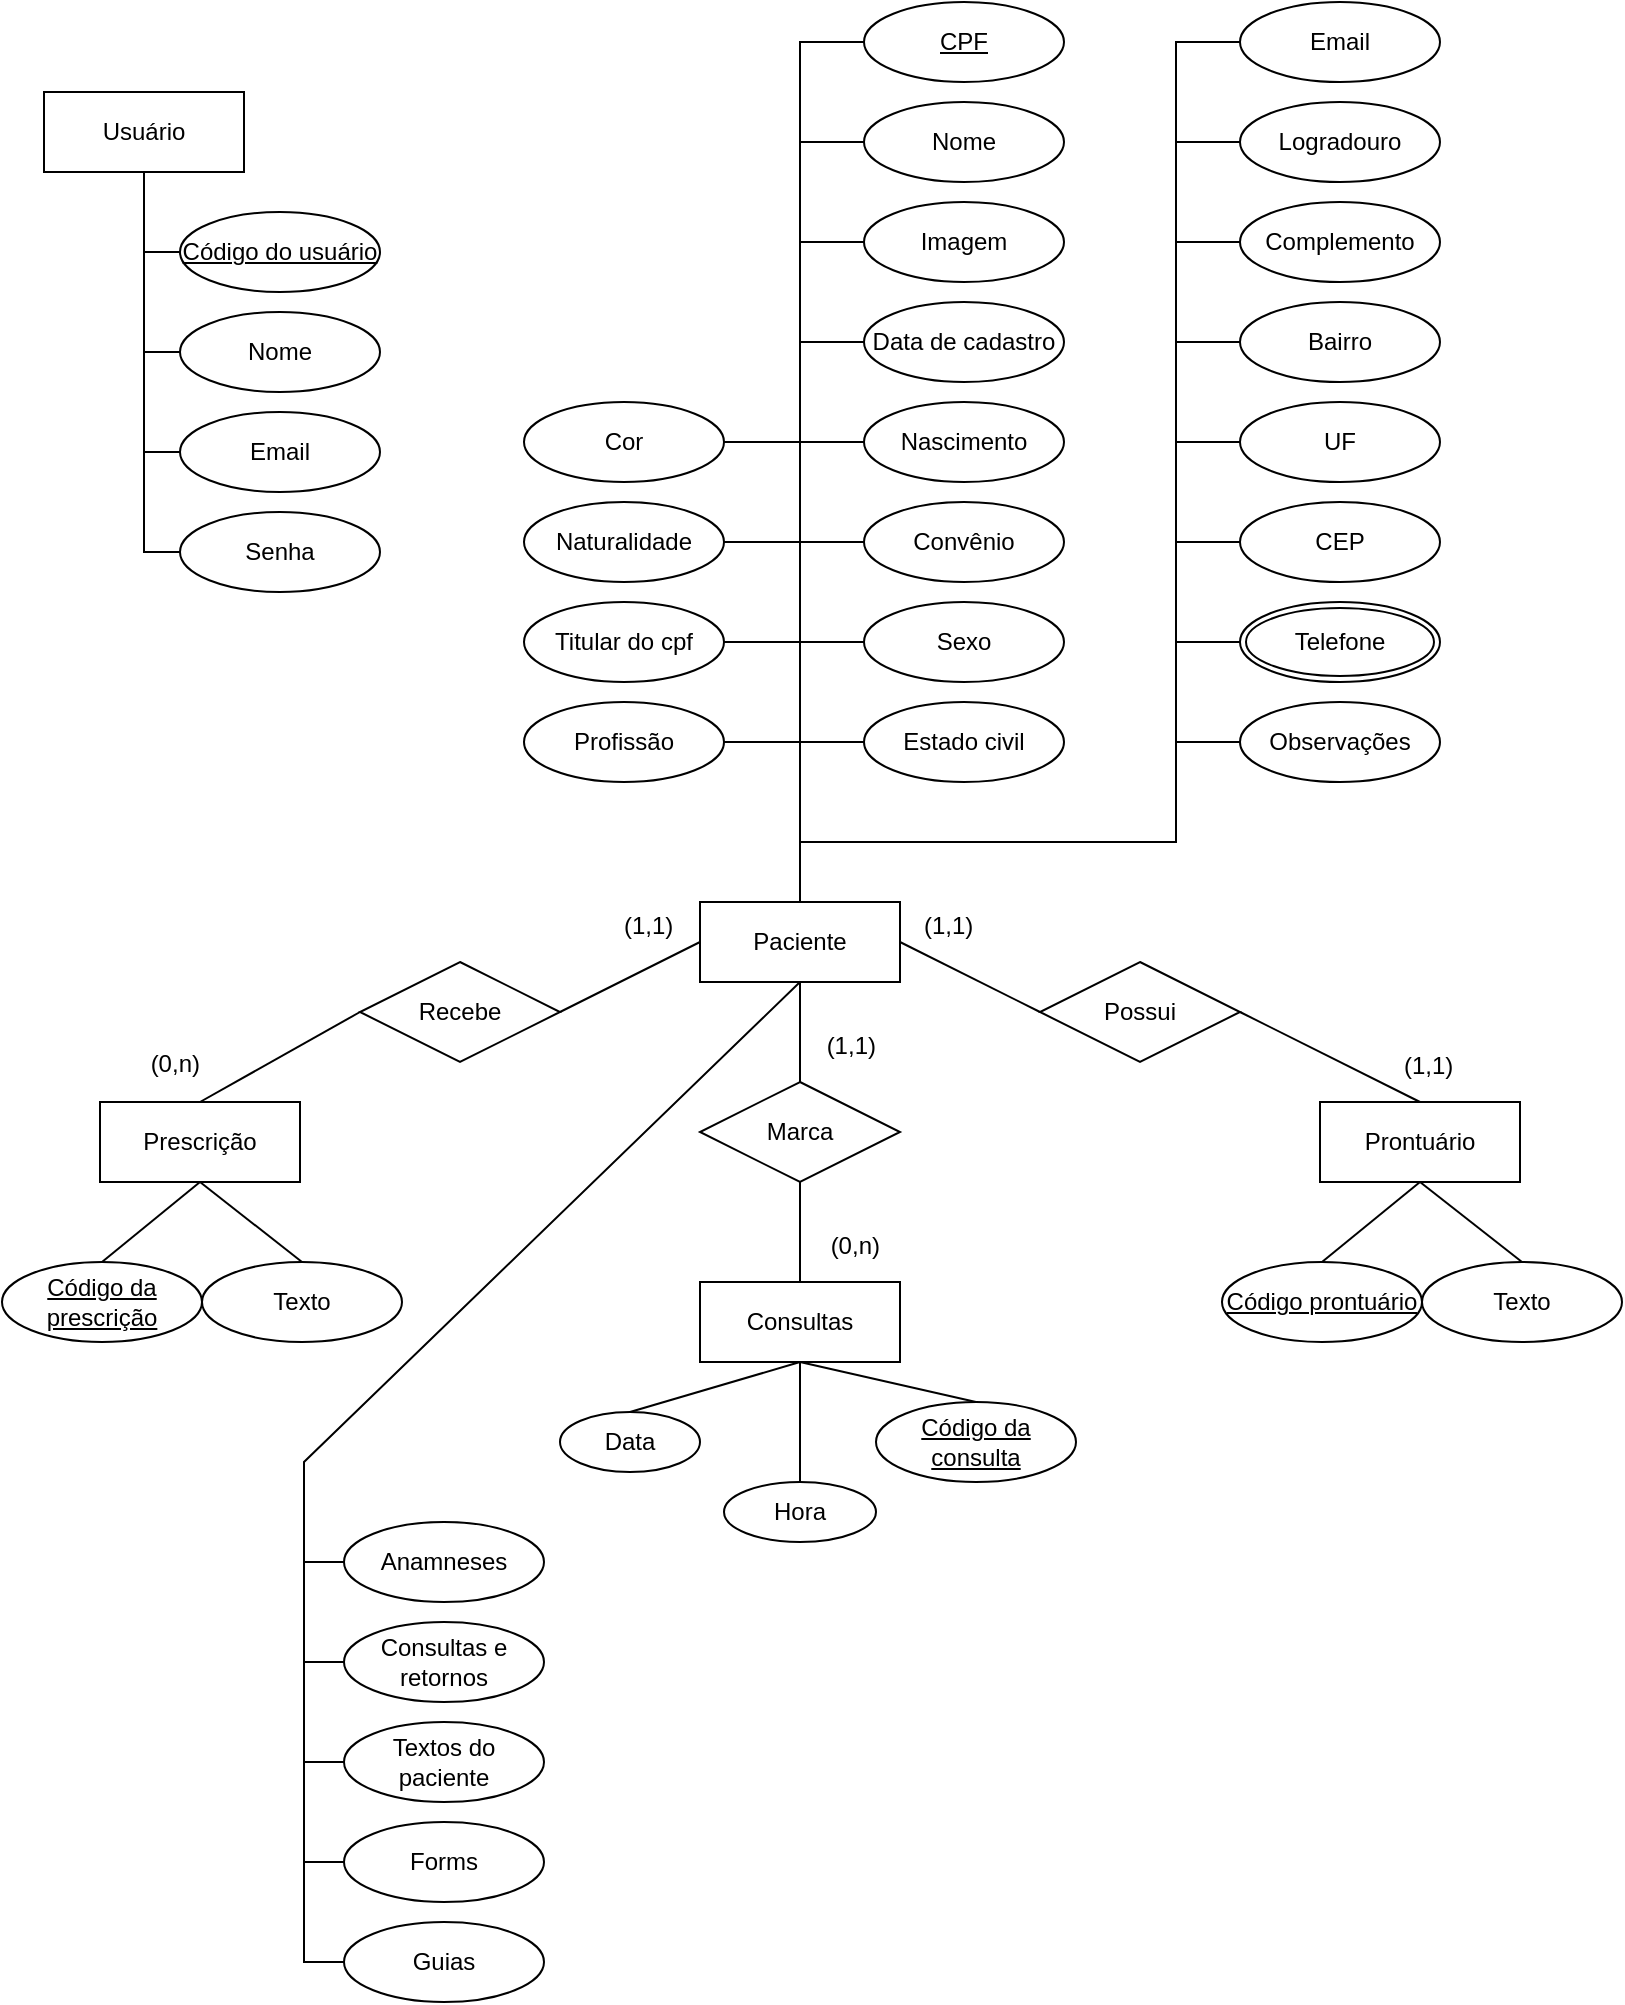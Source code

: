 <mxfile version="13.9.9" type="device"><diagram id="O7SxaZ8pLVUXnIDjYgfR" name="Página-1"><mxGraphModel dx="1278" dy="607" grid="1" gridSize="10" guides="1" tooltips="1" connect="1" arrows="1" fold="1" page="1" pageScale="1" pageWidth="827" pageHeight="1169" math="0" shadow="0"><root><mxCell id="0"/><mxCell id="1" parent="0"/><mxCell id="hvvXH0x6WH7AlYXYIHvM-2" value="Paciente" style="whiteSpace=wrap;html=1;align=center;" parent="1" vertex="1"><mxGeometry x="358" y="490" width="100" height="40" as="geometry"/></mxCell><mxCell id="hvvXH0x6WH7AlYXYIHvM-3" value="Consultas" style="whiteSpace=wrap;html=1;align=center;" parent="1" vertex="1"><mxGeometry x="358" y="680" width="100" height="40" as="geometry"/></mxCell><mxCell id="hvvXH0x6WH7AlYXYIHvM-4" value="Prescrição" style="whiteSpace=wrap;html=1;align=center;" parent="1" vertex="1"><mxGeometry x="58" y="590" width="100" height="40" as="geometry"/></mxCell><mxCell id="hvvXH0x6WH7AlYXYIHvM-5" value="Prontuário" style="whiteSpace=wrap;html=1;align=center;" parent="1" vertex="1"><mxGeometry x="668" y="590" width="100" height="40" as="geometry"/></mxCell><mxCell id="hvvXH0x6WH7AlYXYIHvM-19" value="Possui" style="shape=rhombus;perimeter=rhombusPerimeter;whiteSpace=wrap;html=1;align=center;" parent="1" vertex="1"><mxGeometry x="528" y="520" width="100" height="50" as="geometry"/></mxCell><mxCell id="hvvXH0x6WH7AlYXYIHvM-20" value="" style="endArrow=none;html=1;rounded=0;entryX=0;entryY=0.5;entryDx=0;entryDy=0;exitX=1;exitY=0.5;exitDx=0;exitDy=0;" parent="1" source="hvvXH0x6WH7AlYXYIHvM-2" target="hvvXH0x6WH7AlYXYIHvM-19" edge="1"><mxGeometry relative="1" as="geometry"><mxPoint x="468" y="240" as="sourcePoint"/><mxPoint x="628" y="240" as="targetPoint"/></mxGeometry></mxCell><mxCell id="hvvXH0x6WH7AlYXYIHvM-21" value="(1,1)" style="resizable=0;html=1;align=left;verticalAlign=bottom;" parent="hvvXH0x6WH7AlYXYIHvM-20" connectable="0" vertex="1"><mxGeometry x="-1" relative="1" as="geometry"><mxPoint x="10" as="offset"/></mxGeometry></mxCell><mxCell id="hvvXH0x6WH7AlYXYIHvM-24" value="" style="endArrow=none;html=1;rounded=0;" parent="1" edge="1"><mxGeometry relative="1" as="geometry"><mxPoint x="628" y="545" as="sourcePoint"/><mxPoint x="718" y="590" as="targetPoint"/></mxGeometry></mxCell><mxCell id="hvvXH0x6WH7AlYXYIHvM-25" value="(1,1)" style="resizable=0;html=1;align=left;verticalAlign=bottom;" parent="hvvXH0x6WH7AlYXYIHvM-24" connectable="0" vertex="1"><mxGeometry x="-1" relative="1" as="geometry"><mxPoint x="80" y="35" as="offset"/></mxGeometry></mxCell><mxCell id="hvvXH0x6WH7AlYXYIHvM-27" value="Código prontuário" style="ellipse;whiteSpace=wrap;html=1;align=center;fontStyle=4;" parent="1" vertex="1"><mxGeometry x="619" y="670" width="100" height="40" as="geometry"/></mxCell><mxCell id="hvvXH0x6WH7AlYXYIHvM-28" value="Texto" style="ellipse;whiteSpace=wrap;html=1;align=center;" parent="1" vertex="1"><mxGeometry x="719" y="670" width="100" height="40" as="geometry"/></mxCell><mxCell id="hvvXH0x6WH7AlYXYIHvM-29" value="" style="endArrow=none;html=1;rounded=0;entryX=0.5;entryY=1;entryDx=0;entryDy=0;exitX=0.5;exitY=0;exitDx=0;exitDy=0;" parent="1" source="hvvXH0x6WH7AlYXYIHvM-27" target="hvvXH0x6WH7AlYXYIHvM-5" edge="1"><mxGeometry relative="1" as="geometry"><mxPoint x="329" y="460" as="sourcePoint"/><mxPoint x="489" y="460" as="targetPoint"/></mxGeometry></mxCell><mxCell id="hvvXH0x6WH7AlYXYIHvM-30" value="" style="endArrow=none;html=1;rounded=0;entryX=0.5;entryY=1;entryDx=0;entryDy=0;exitX=0.5;exitY=0;exitDx=0;exitDy=0;" parent="1" source="hvvXH0x6WH7AlYXYIHvM-28" target="hvvXH0x6WH7AlYXYIHvM-5" edge="1"><mxGeometry relative="1" as="geometry"><mxPoint x="649" y="380" as="sourcePoint"/><mxPoint x="719" y="340" as="targetPoint"/></mxGeometry></mxCell><mxCell id="hvvXH0x6WH7AlYXYIHvM-32" value="Marca" style="shape=rhombus;perimeter=rhombusPerimeter;whiteSpace=wrap;html=1;align=center;" parent="1" vertex="1"><mxGeometry x="358" y="580" width="100" height="50" as="geometry"/></mxCell><mxCell id="hvvXH0x6WH7AlYXYIHvM-37" value="" style="endArrow=none;html=1;rounded=0;exitX=0.5;exitY=0;exitDx=0;exitDy=0;entryX=0.5;entryY=1;entryDx=0;entryDy=0;" parent="1" source="hvvXH0x6WH7AlYXYIHvM-32" target="hvvXH0x6WH7AlYXYIHvM-2" edge="1"><mxGeometry relative="1" as="geometry"><mxPoint x="338" y="560" as="sourcePoint"/><mxPoint x="498" y="560" as="targetPoint"/></mxGeometry></mxCell><mxCell id="hvvXH0x6WH7AlYXYIHvM-38" value="(1,1)" style="resizable=0;html=1;align=right;verticalAlign=bottom;" parent="hvvXH0x6WH7AlYXYIHvM-37" connectable="0" vertex="1"><mxGeometry x="1" relative="1" as="geometry"><mxPoint x="38" y="40" as="offset"/></mxGeometry></mxCell><mxCell id="hvvXH0x6WH7AlYXYIHvM-39" value="" style="endArrow=none;html=1;rounded=0;exitX=0.5;exitY=1;exitDx=0;exitDy=0;entryX=0.5;entryY=0;entryDx=0;entryDy=0;" parent="1" source="hvvXH0x6WH7AlYXYIHvM-32" target="hvvXH0x6WH7AlYXYIHvM-3" edge="1"><mxGeometry relative="1" as="geometry"><mxPoint x="329" y="560" as="sourcePoint"/><mxPoint x="489" y="560" as="targetPoint"/></mxGeometry></mxCell><mxCell id="hvvXH0x6WH7AlYXYIHvM-40" value="(0,n)" style="resizable=0;html=1;align=right;verticalAlign=bottom;" parent="hvvXH0x6WH7AlYXYIHvM-39" connectable="0" vertex="1"><mxGeometry x="1" relative="1" as="geometry"><mxPoint x="40" y="-10" as="offset"/></mxGeometry></mxCell><mxCell id="hvvXH0x6WH7AlYXYIHvM-42" value="Data" style="ellipse;whiteSpace=wrap;html=1;align=center;" parent="1" vertex="1"><mxGeometry x="288" y="745" width="70" height="30" as="geometry"/></mxCell><mxCell id="hvvXH0x6WH7AlYXYIHvM-43" value="Hora" style="ellipse;whiteSpace=wrap;html=1;align=center;" parent="1" vertex="1"><mxGeometry x="370" y="780" width="76" height="30" as="geometry"/></mxCell><mxCell id="hvvXH0x6WH7AlYXYIHvM-45" value="Código da consulta" style="ellipse;whiteSpace=wrap;html=1;align=center;fontStyle=4;" parent="1" vertex="1"><mxGeometry x="446" y="740" width="100" height="40" as="geometry"/></mxCell><mxCell id="hvvXH0x6WH7AlYXYIHvM-46" value="" style="endArrow=none;html=1;rounded=0;exitX=0.5;exitY=0;exitDx=0;exitDy=0;entryX=0.5;entryY=1;entryDx=0;entryDy=0;" parent="1" source="hvvXH0x6WH7AlYXYIHvM-42" target="hvvXH0x6WH7AlYXYIHvM-3" edge="1"><mxGeometry relative="1" as="geometry"><mxPoint x="329" y="640" as="sourcePoint"/><mxPoint x="489" y="640" as="targetPoint"/></mxGeometry></mxCell><mxCell id="hvvXH0x6WH7AlYXYIHvM-47" value="" style="endArrow=none;html=1;rounded=0;exitX=0.5;exitY=0;exitDx=0;exitDy=0;entryX=0.5;entryY=1;entryDx=0;entryDy=0;" parent="1" source="hvvXH0x6WH7AlYXYIHvM-43" target="hvvXH0x6WH7AlYXYIHvM-3" edge="1"><mxGeometry relative="1" as="geometry"><mxPoint x="324" y="770" as="sourcePoint"/><mxPoint x="409" y="730" as="targetPoint"/></mxGeometry></mxCell><mxCell id="hvvXH0x6WH7AlYXYIHvM-48" value="" style="endArrow=none;html=1;rounded=0;exitX=0.5;exitY=0;exitDx=0;exitDy=0;entryX=0.5;entryY=1;entryDx=0;entryDy=0;" parent="1" source="hvvXH0x6WH7AlYXYIHvM-45" target="hvvXH0x6WH7AlYXYIHvM-3" edge="1"><mxGeometry relative="1" as="geometry"><mxPoint x="334" y="780" as="sourcePoint"/><mxPoint x="419" y="740" as="targetPoint"/></mxGeometry></mxCell><mxCell id="hvvXH0x6WH7AlYXYIHvM-49" value="Usuário" style="whiteSpace=wrap;html=1;align=center;" parent="1" vertex="1"><mxGeometry x="30" y="85" width="100" height="40" as="geometry"/></mxCell><mxCell id="hvvXH0x6WH7AlYXYIHvM-50" value="Código do usuário" style="ellipse;whiteSpace=wrap;html=1;align=center;fontStyle=4;" parent="1" vertex="1"><mxGeometry x="98" y="145" width="100" height="40" as="geometry"/></mxCell><mxCell id="hvvXH0x6WH7AlYXYIHvM-51" value="Nome" style="ellipse;whiteSpace=wrap;html=1;align=center;" parent="1" vertex="1"><mxGeometry x="98" y="195" width="100" height="40" as="geometry"/></mxCell><mxCell id="hvvXH0x6WH7AlYXYIHvM-52" value="Email" style="ellipse;whiteSpace=wrap;html=1;align=center;" parent="1" vertex="1"><mxGeometry x="98" y="245" width="100" height="40" as="geometry"/></mxCell><mxCell id="hvvXH0x6WH7AlYXYIHvM-53" value="Senha" style="ellipse;whiteSpace=wrap;html=1;align=center;" parent="1" vertex="1"><mxGeometry x="98" y="295" width="100" height="40" as="geometry"/></mxCell><mxCell id="hvvXH0x6WH7AlYXYIHvM-54" style="edgeStyle=orthogonalEdgeStyle;rounded=0;orthogonalLoop=1;jettySize=auto;html=1;exitX=0.5;exitY=1;exitDx=0;exitDy=0;" parent="1" source="hvvXH0x6WH7AlYXYIHvM-52" target="hvvXH0x6WH7AlYXYIHvM-52" edge="1"><mxGeometry relative="1" as="geometry"/></mxCell><mxCell id="hvvXH0x6WH7AlYXYIHvM-55" value="" style="endArrow=none;html=1;rounded=0;entryX=0;entryY=0.5;entryDx=0;entryDy=0;" parent="1" target="hvvXH0x6WH7AlYXYIHvM-50" edge="1"><mxGeometry relative="1" as="geometry"><mxPoint x="80" y="125" as="sourcePoint"/><mxPoint x="500" y="185" as="targetPoint"/><Array as="points"><mxPoint x="80" y="165"/></Array></mxGeometry></mxCell><mxCell id="hvvXH0x6WH7AlYXYIHvM-56" value="" style="endArrow=none;html=1;rounded=0;entryX=0;entryY=0.5;entryDx=0;entryDy=0;" parent="1" target="hvvXH0x6WH7AlYXYIHvM-51" edge="1"><mxGeometry relative="1" as="geometry"><mxPoint x="80" y="125" as="sourcePoint"/><mxPoint x="240" y="55" as="targetPoint"/><Array as="points"><mxPoint x="80" y="215"/></Array></mxGeometry></mxCell><mxCell id="hvvXH0x6WH7AlYXYIHvM-57" value="" style="endArrow=none;html=1;rounded=0;entryX=0;entryY=0.5;entryDx=0;entryDy=0;" parent="1" target="hvvXH0x6WH7AlYXYIHvM-52" edge="1"><mxGeometry relative="1" as="geometry"><mxPoint x="80" y="125" as="sourcePoint"/><mxPoint x="250" y="65" as="targetPoint"/><Array as="points"><mxPoint x="80" y="265"/></Array></mxGeometry></mxCell><mxCell id="hvvXH0x6WH7AlYXYIHvM-58" value="" style="endArrow=none;html=1;rounded=0;entryX=0;entryY=0.5;entryDx=0;entryDy=0;" parent="1" target="hvvXH0x6WH7AlYXYIHvM-53" edge="1"><mxGeometry relative="1" as="geometry"><mxPoint x="80" y="125" as="sourcePoint"/><mxPoint x="260" y="75" as="targetPoint"/><Array as="points"><mxPoint x="80" y="145"/><mxPoint x="80" y="315"/></Array></mxGeometry></mxCell><mxCell id="hvvXH0x6WH7AlYXYIHvM-59" value="Recebe" style="shape=rhombus;perimeter=rhombusPerimeter;whiteSpace=wrap;html=1;align=center;" parent="1" vertex="1"><mxGeometry x="188" y="520" width="100" height="50" as="geometry"/></mxCell><mxCell id="hvvXH0x6WH7AlYXYIHvM-60" value="" style="endArrow=none;html=1;rounded=0;entryX=1;entryY=0.5;entryDx=0;entryDy=0;exitX=0;exitY=0.5;exitDx=0;exitDy=0;" parent="1" source="hvvXH0x6WH7AlYXYIHvM-2" target="hvvXH0x6WH7AlYXYIHvM-59" edge="1"><mxGeometry relative="1" as="geometry"><mxPoint x="468" y="520" as="sourcePoint"/><mxPoint x="538" y="555" as="targetPoint"/></mxGeometry></mxCell><mxCell id="hvvXH0x6WH7AlYXYIHvM-61" value="(1,1)" style="resizable=0;html=1;align=left;verticalAlign=bottom;" parent="hvvXH0x6WH7AlYXYIHvM-60" connectable="0" vertex="1"><mxGeometry x="-1" relative="1" as="geometry"><mxPoint x="-40" as="offset"/></mxGeometry></mxCell><mxCell id="hvvXH0x6WH7AlYXYIHvM-62" value="" style="endArrow=none;html=1;rounded=0;exitX=0;exitY=0.5;exitDx=0;exitDy=0;entryX=0.5;entryY=0;entryDx=0;entryDy=0;" parent="1" source="hvvXH0x6WH7AlYXYIHvM-59" target="hvvXH0x6WH7AlYXYIHvM-4" edge="1"><mxGeometry relative="1" as="geometry"><mxPoint x="338" y="530" as="sourcePoint"/><mxPoint x="498" y="530" as="targetPoint"/></mxGeometry></mxCell><mxCell id="hvvXH0x6WH7AlYXYIHvM-63" value="(0,n)" style="resizable=0;html=1;align=right;verticalAlign=bottom;" parent="hvvXH0x6WH7AlYXYIHvM-62" connectable="0" vertex="1"><mxGeometry x="1" relative="1" as="geometry"><mxPoint x="0.34" y="-10.17" as="offset"/></mxGeometry></mxCell><mxCell id="hvvXH0x6WH7AlYXYIHvM-64" value="Código da prescrição" style="ellipse;whiteSpace=wrap;html=1;align=center;fontStyle=4;" parent="1" vertex="1"><mxGeometry x="9" y="670" width="100" height="40" as="geometry"/></mxCell><mxCell id="hvvXH0x6WH7AlYXYIHvM-65" value="Texto" style="ellipse;whiteSpace=wrap;html=1;align=center;" parent="1" vertex="1"><mxGeometry x="109" y="670" width="100" height="40" as="geometry"/></mxCell><mxCell id="hvvXH0x6WH7AlYXYIHvM-66" value="" style="endArrow=none;html=1;rounded=0;exitX=0.5;exitY=1;exitDx=0;exitDy=0;entryX=0.5;entryY=0;entryDx=0;entryDy=0;" parent="1" source="hvvXH0x6WH7AlYXYIHvM-4" target="hvvXH0x6WH7AlYXYIHvM-65" edge="1"><mxGeometry relative="1" as="geometry"><mxPoint x="329" y="730" as="sourcePoint"/><mxPoint x="489" y="730" as="targetPoint"/></mxGeometry></mxCell><mxCell id="hvvXH0x6WH7AlYXYIHvM-67" value="" style="endArrow=none;html=1;rounded=0;exitX=0.5;exitY=1;exitDx=0;exitDy=0;entryX=0.5;entryY=0;entryDx=0;entryDy=0;" parent="1" source="hvvXH0x6WH7AlYXYIHvM-4" target="hvvXH0x6WH7AlYXYIHvM-64" edge="1"><mxGeometry relative="1" as="geometry"><mxPoint x="329" y="730" as="sourcePoint"/><mxPoint x="489" y="730" as="targetPoint"/></mxGeometry></mxCell><mxCell id="hvvXH0x6WH7AlYXYIHvM-68" value="CPF" style="ellipse;whiteSpace=wrap;html=1;align=center;fontStyle=4;" parent="1" vertex="1"><mxGeometry x="440" y="40" width="100" height="40" as="geometry"/></mxCell><mxCell id="hvvXH0x6WH7AlYXYIHvM-69" value="Nome" style="ellipse;whiteSpace=wrap;html=1;align=center;" parent="1" vertex="1"><mxGeometry x="440" y="90" width="100" height="40" as="geometry"/></mxCell><mxCell id="hvvXH0x6WH7AlYXYIHvM-70" value="Imagem" style="ellipse;whiteSpace=wrap;html=1;align=center;" parent="1" vertex="1"><mxGeometry x="440" y="140" width="100" height="40" as="geometry"/></mxCell><mxCell id="hvvXH0x6WH7AlYXYIHvM-71" value="Data de cadastro" style="ellipse;whiteSpace=wrap;html=1;align=center;" parent="1" vertex="1"><mxGeometry x="440" y="190" width="100" height="40" as="geometry"/></mxCell><mxCell id="hvvXH0x6WH7AlYXYIHvM-72" value="Nascimento" style="ellipse;whiteSpace=wrap;html=1;align=center;" parent="1" vertex="1"><mxGeometry x="440" y="240" width="100" height="40" as="geometry"/></mxCell><mxCell id="hvvXH0x6WH7AlYXYIHvM-73" value="Convênio" style="ellipse;whiteSpace=wrap;html=1;align=center;" parent="1" vertex="1"><mxGeometry x="440" y="290" width="100" height="40" as="geometry"/></mxCell><mxCell id="hvvXH0x6WH7AlYXYIHvM-74" value="Estado civil" style="ellipse;whiteSpace=wrap;html=1;align=center;" parent="1" vertex="1"><mxGeometry x="440" y="390" width="100" height="40" as="geometry"/></mxCell><mxCell id="hvvXH0x6WH7AlYXYIHvM-75" value="Sexo" style="ellipse;whiteSpace=wrap;html=1;align=center;" parent="1" vertex="1"><mxGeometry x="440" y="340" width="100" height="40" as="geometry"/></mxCell><mxCell id="hvvXH0x6WH7AlYXYIHvM-76" value="Cor" style="ellipse;whiteSpace=wrap;html=1;align=center;" parent="1" vertex="1"><mxGeometry x="270" y="240" width="100" height="40" as="geometry"/></mxCell><mxCell id="hvvXH0x6WH7AlYXYIHvM-77" value="Naturalidade" style="ellipse;whiteSpace=wrap;html=1;align=center;" parent="1" vertex="1"><mxGeometry x="270" y="290" width="100" height="40" as="geometry"/></mxCell><mxCell id="hvvXH0x6WH7AlYXYIHvM-78" value="Titular do cpf" style="ellipse;whiteSpace=wrap;html=1;align=center;" parent="1" vertex="1"><mxGeometry x="270" y="340" width="100" height="40" as="geometry"/></mxCell><mxCell id="hvvXH0x6WH7AlYXYIHvM-79" value="Profissão" style="ellipse;whiteSpace=wrap;html=1;align=center;" parent="1" vertex="1"><mxGeometry x="270" y="390" width="100" height="40" as="geometry"/></mxCell><mxCell id="hvvXH0x6WH7AlYXYIHvM-80" value="Email" style="ellipse;whiteSpace=wrap;html=1;align=center;" parent="1" vertex="1"><mxGeometry x="628" y="40" width="100" height="40" as="geometry"/></mxCell><mxCell id="hvvXH0x6WH7AlYXYIHvM-82" value="Logradouro" style="ellipse;whiteSpace=wrap;html=1;align=center;" parent="1" vertex="1"><mxGeometry x="628" y="90" width="100" height="40" as="geometry"/></mxCell><mxCell id="hvvXH0x6WH7AlYXYIHvM-83" value="Complemento" style="ellipse;whiteSpace=wrap;html=1;align=center;" parent="1" vertex="1"><mxGeometry x="628" y="140" width="100" height="40" as="geometry"/></mxCell><mxCell id="hvvXH0x6WH7AlYXYIHvM-84" value="Bairro" style="ellipse;whiteSpace=wrap;html=1;align=center;" parent="1" vertex="1"><mxGeometry x="628" y="190" width="100" height="40" as="geometry"/></mxCell><mxCell id="hvvXH0x6WH7AlYXYIHvM-86" value="UF" style="ellipse;whiteSpace=wrap;html=1;align=center;" parent="1" vertex="1"><mxGeometry x="628" y="240" width="100" height="40" as="geometry"/></mxCell><mxCell id="hvvXH0x6WH7AlYXYIHvM-87" value="CEP" style="ellipse;whiteSpace=wrap;html=1;align=center;" parent="1" vertex="1"><mxGeometry x="628" y="290" width="100" height="40" as="geometry"/></mxCell><mxCell id="hvvXH0x6WH7AlYXYIHvM-88" value="Telefone" style="ellipse;shape=doubleEllipse;margin=3;whiteSpace=wrap;html=1;align=center;" parent="1" vertex="1"><mxGeometry x="628" y="340" width="100" height="40" as="geometry"/></mxCell><mxCell id="hvvXH0x6WH7AlYXYIHvM-89" value="Observações" style="ellipse;whiteSpace=wrap;html=1;align=center;" parent="1" vertex="1"><mxGeometry x="628" y="390" width="100" height="40" as="geometry"/></mxCell><mxCell id="hvvXH0x6WH7AlYXYIHvM-90" value="" style="endArrow=none;html=1;rounded=0;exitX=0.5;exitY=0;exitDx=0;exitDy=0;entryX=1;entryY=0.5;entryDx=0;entryDy=0;" parent="1" source="hvvXH0x6WH7AlYXYIHvM-2" target="hvvXH0x6WH7AlYXYIHvM-76" edge="1"><mxGeometry relative="1" as="geometry"><mxPoint x="350" y="460" as="sourcePoint"/><mxPoint x="408" y="430" as="targetPoint"/><Array as="points"><mxPoint x="408" y="260"/></Array></mxGeometry></mxCell><mxCell id="hvvXH0x6WH7AlYXYIHvM-91" value="" style="endArrow=none;html=1;rounded=0;exitX=0.5;exitY=0;exitDx=0;exitDy=0;entryX=0;entryY=0.5;entryDx=0;entryDy=0;" parent="1" source="hvvXH0x6WH7AlYXYIHvM-2" target="hvvXH0x6WH7AlYXYIHvM-68" edge="1"><mxGeometry relative="1" as="geometry"><mxPoint x="350" y="460" as="sourcePoint"/><mxPoint x="510" y="460" as="targetPoint"/><Array as="points"><mxPoint x="408" y="60"/></Array></mxGeometry></mxCell><mxCell id="hvvXH0x6WH7AlYXYIHvM-93" value="" style="endArrow=none;html=1;rounded=0;exitX=0.5;exitY=0;exitDx=0;exitDy=0;entryX=0;entryY=0.5;entryDx=0;entryDy=0;" parent="1" source="hvvXH0x6WH7AlYXYIHvM-2" target="hvvXH0x6WH7AlYXYIHvM-69" edge="1"><mxGeometry relative="1" as="geometry"><mxPoint x="350" y="260" as="sourcePoint"/><mxPoint x="510" y="260" as="targetPoint"/><Array as="points"><mxPoint x="408" y="110"/></Array></mxGeometry></mxCell><mxCell id="hvvXH0x6WH7AlYXYIHvM-94" value="" style="endArrow=none;html=1;rounded=0;exitX=0.5;exitY=0;exitDx=0;exitDy=0;entryX=0;entryY=0.5;entryDx=0;entryDy=0;" parent="1" source="hvvXH0x6WH7AlYXYIHvM-2" target="hvvXH0x6WH7AlYXYIHvM-70" edge="1"><mxGeometry relative="1" as="geometry"><mxPoint x="350" y="260" as="sourcePoint"/><mxPoint x="510" y="260" as="targetPoint"/><Array as="points"><mxPoint x="408" y="160"/></Array></mxGeometry></mxCell><mxCell id="hvvXH0x6WH7AlYXYIHvM-95" value="" style="endArrow=none;html=1;rounded=0;exitX=0.5;exitY=0;exitDx=0;exitDy=0;entryX=0;entryY=0.5;entryDx=0;entryDy=0;" parent="1" source="hvvXH0x6WH7AlYXYIHvM-2" target="hvvXH0x6WH7AlYXYIHvM-71" edge="1"><mxGeometry relative="1" as="geometry"><mxPoint x="350" y="260" as="sourcePoint"/><mxPoint x="510" y="260" as="targetPoint"/><Array as="points"><mxPoint x="408" y="210"/></Array></mxGeometry></mxCell><mxCell id="hvvXH0x6WH7AlYXYIHvM-96" value="" style="endArrow=none;html=1;rounded=0;exitX=0.5;exitY=0;exitDx=0;exitDy=0;entryX=0;entryY=0.5;entryDx=0;entryDy=0;" parent="1" source="hvvXH0x6WH7AlYXYIHvM-2" target="hvvXH0x6WH7AlYXYIHvM-72" edge="1"><mxGeometry relative="1" as="geometry"><mxPoint x="350" y="360" as="sourcePoint"/><mxPoint x="510" y="360" as="targetPoint"/><Array as="points"><mxPoint x="408" y="260"/></Array></mxGeometry></mxCell><mxCell id="hvvXH0x6WH7AlYXYIHvM-97" value="" style="endArrow=none;html=1;rounded=0;exitX=1;exitY=0.5;exitDx=0;exitDy=0;entryX=0.5;entryY=0;entryDx=0;entryDy=0;" parent="1" source="hvvXH0x6WH7AlYXYIHvM-77" target="hvvXH0x6WH7AlYXYIHvM-2" edge="1"><mxGeometry relative="1" as="geometry"><mxPoint x="350" y="360" as="sourcePoint"/><mxPoint x="510" y="360" as="targetPoint"/><Array as="points"><mxPoint x="408" y="310"/></Array></mxGeometry></mxCell><mxCell id="hvvXH0x6WH7AlYXYIHvM-98" value="" style="endArrow=none;html=1;rounded=0;entryX=0;entryY=0.5;entryDx=0;entryDy=0;exitX=0.5;exitY=0;exitDx=0;exitDy=0;" parent="1" source="hvvXH0x6WH7AlYXYIHvM-2" target="hvvXH0x6WH7AlYXYIHvM-73" edge="1"><mxGeometry relative="1" as="geometry"><mxPoint x="298" y="380" as="sourcePoint"/><mxPoint x="458" y="380" as="targetPoint"/><Array as="points"><mxPoint x="408" y="310"/></Array></mxGeometry></mxCell><mxCell id="hvvXH0x6WH7AlYXYIHvM-99" value="" style="endArrow=none;html=1;rounded=0;exitX=0.5;exitY=0;exitDx=0;exitDy=0;entryX=0;entryY=0.5;entryDx=0;entryDy=0;" parent="1" source="hvvXH0x6WH7AlYXYIHvM-2" target="hvvXH0x6WH7AlYXYIHvM-75" edge="1"><mxGeometry relative="1" as="geometry"><mxPoint x="350" y="360" as="sourcePoint"/><mxPoint x="510" y="360" as="targetPoint"/><Array as="points"><mxPoint x="408" y="360"/></Array></mxGeometry></mxCell><mxCell id="hvvXH0x6WH7AlYXYIHvM-100" value="" style="endArrow=none;html=1;rounded=0;exitX=1;exitY=0.5;exitDx=0;exitDy=0;entryX=0.5;entryY=0;entryDx=0;entryDy=0;" parent="1" source="hvvXH0x6WH7AlYXYIHvM-78" target="hvvXH0x6WH7AlYXYIHvM-2" edge="1"><mxGeometry relative="1" as="geometry"><mxPoint x="350" y="360" as="sourcePoint"/><mxPoint x="510" y="360" as="targetPoint"/><Array as="points"><mxPoint x="408" y="360"/></Array></mxGeometry></mxCell><mxCell id="hvvXH0x6WH7AlYXYIHvM-101" value="" style="endArrow=none;html=1;rounded=0;exitX=1;exitY=0.5;exitDx=0;exitDy=0;entryX=0.5;entryY=0;entryDx=0;entryDy=0;" parent="1" source="hvvXH0x6WH7AlYXYIHvM-79" target="hvvXH0x6WH7AlYXYIHvM-2" edge="1"><mxGeometry relative="1" as="geometry"><mxPoint x="350" y="360" as="sourcePoint"/><mxPoint x="510" y="360" as="targetPoint"/><Array as="points"><mxPoint x="408" y="410"/></Array></mxGeometry></mxCell><mxCell id="hvvXH0x6WH7AlYXYIHvM-102" value="" style="endArrow=none;html=1;rounded=0;entryX=0;entryY=0.5;entryDx=0;entryDy=0;exitX=0.5;exitY=0;exitDx=0;exitDy=0;" parent="1" source="hvvXH0x6WH7AlYXYIHvM-2" target="hvvXH0x6WH7AlYXYIHvM-74" edge="1"><mxGeometry relative="1" as="geometry"><mxPoint x="350" y="360" as="sourcePoint"/><mxPoint x="510" y="360" as="targetPoint"/><Array as="points"><mxPoint x="408" y="410"/></Array></mxGeometry></mxCell><mxCell id="hvvXH0x6WH7AlYXYIHvM-103" value="" style="endArrow=none;html=1;rounded=0;entryX=0;entryY=0.5;entryDx=0;entryDy=0;" parent="1" edge="1"><mxGeometry relative="1" as="geometry"><mxPoint x="596" y="460" as="sourcePoint"/><mxPoint x="628" y="60" as="targetPoint"/><Array as="points"><mxPoint x="596" y="60"/></Array></mxGeometry></mxCell><mxCell id="hvvXH0x6WH7AlYXYIHvM-104" value="" style="endArrow=none;html=1;rounded=0;entryX=0;entryY=0.5;entryDx=0;entryDy=0;" parent="1" edge="1"><mxGeometry relative="1" as="geometry"><mxPoint x="596" y="460" as="sourcePoint"/><mxPoint x="628" y="110" as="targetPoint"/><Array as="points"><mxPoint x="596" y="110"/></Array></mxGeometry></mxCell><mxCell id="hvvXH0x6WH7AlYXYIHvM-105" value="" style="endArrow=none;html=1;rounded=0;entryX=0;entryY=0.5;entryDx=0;entryDy=0;" parent="1" edge="1"><mxGeometry relative="1" as="geometry"><mxPoint x="596" y="460" as="sourcePoint"/><mxPoint x="628" y="160" as="targetPoint"/><Array as="points"><mxPoint x="596" y="160"/></Array></mxGeometry></mxCell><mxCell id="hvvXH0x6WH7AlYXYIHvM-106" value="" style="endArrow=none;html=1;rounded=0;entryX=0;entryY=0.5;entryDx=0;entryDy=0;" parent="1" edge="1"><mxGeometry relative="1" as="geometry"><mxPoint x="596" y="460" as="sourcePoint"/><mxPoint x="628" y="210" as="targetPoint"/><Array as="points"><mxPoint x="596" y="210"/></Array></mxGeometry></mxCell><mxCell id="hvvXH0x6WH7AlYXYIHvM-107" value="" style="endArrow=none;html=1;rounded=0;entryX=0;entryY=0.5;entryDx=0;entryDy=0;" parent="1" edge="1"><mxGeometry relative="1" as="geometry"><mxPoint x="596" y="460" as="sourcePoint"/><mxPoint x="628" y="260" as="targetPoint"/><Array as="points"><mxPoint x="596" y="260"/></Array></mxGeometry></mxCell><mxCell id="hvvXH0x6WH7AlYXYIHvM-108" value="" style="endArrow=none;html=1;rounded=0;entryX=0;entryY=0.5;entryDx=0;entryDy=0;" parent="1" edge="1"><mxGeometry relative="1" as="geometry"><mxPoint x="596" y="460" as="sourcePoint"/><mxPoint x="628" y="310" as="targetPoint"/><Array as="points"><mxPoint x="596" y="310"/></Array></mxGeometry></mxCell><mxCell id="hvvXH0x6WH7AlYXYIHvM-109" value="" style="endArrow=none;html=1;rounded=0;entryX=0;entryY=0.5;entryDx=0;entryDy=0;" parent="1" edge="1"><mxGeometry relative="1" as="geometry"><mxPoint x="596" y="460" as="sourcePoint"/><mxPoint x="628" y="360" as="targetPoint"/><Array as="points"><mxPoint x="596" y="360"/></Array></mxGeometry></mxCell><mxCell id="hvvXH0x6WH7AlYXYIHvM-110" value="" style="endArrow=none;html=1;rounded=0;entryX=0;entryY=0.5;entryDx=0;entryDy=0;exitX=0.5;exitY=0;exitDx=0;exitDy=0;" parent="1" source="hvvXH0x6WH7AlYXYIHvM-2" edge="1"><mxGeometry relative="1" as="geometry"><mxPoint x="596" y="490" as="sourcePoint"/><mxPoint x="628" y="410" as="targetPoint"/><Array as="points"><mxPoint x="408" y="460"/><mxPoint x="596" y="460"/><mxPoint x="596" y="410"/></Array></mxGeometry></mxCell><mxCell id="fiGm9R4Po3YKVsU9zkYo-6" value="Anamneses" style="ellipse;whiteSpace=wrap;html=1;align=center;" vertex="1" parent="1"><mxGeometry x="180" y="800" width="100" height="40" as="geometry"/></mxCell><mxCell id="fiGm9R4Po3YKVsU9zkYo-7" value="Consultas e retornos" style="ellipse;whiteSpace=wrap;html=1;align=center;" vertex="1" parent="1"><mxGeometry x="180" y="850" width="100" height="40" as="geometry"/></mxCell><mxCell id="fiGm9R4Po3YKVsU9zkYo-8" value="Textos do paciente" style="ellipse;whiteSpace=wrap;html=1;align=center;" vertex="1" parent="1"><mxGeometry x="180" y="900" width="100" height="40" as="geometry"/></mxCell><mxCell id="fiGm9R4Po3YKVsU9zkYo-9" value="Forms" style="ellipse;whiteSpace=wrap;html=1;align=center;" vertex="1" parent="1"><mxGeometry x="180" y="950" width="100" height="40" as="geometry"/></mxCell><mxCell id="fiGm9R4Po3YKVsU9zkYo-10" value="Guias" style="ellipse;whiteSpace=wrap;html=1;align=center;" vertex="1" parent="1"><mxGeometry x="180" y="1000" width="100" height="40" as="geometry"/></mxCell><mxCell id="fiGm9R4Po3YKVsU9zkYo-11" style="edgeStyle=orthogonalEdgeStyle;rounded=0;orthogonalLoop=1;jettySize=auto;html=1;exitX=0.5;exitY=1;exitDx=0;exitDy=0;" edge="1" parent="1" source="fiGm9R4Po3YKVsU9zkYo-6" target="fiGm9R4Po3YKVsU9zkYo-6"><mxGeometry relative="1" as="geometry"/></mxCell><mxCell id="fiGm9R4Po3YKVsU9zkYo-12" value="" style="endArrow=none;html=1;rounded=0;entryX=0;entryY=0.5;entryDx=0;entryDy=0;" edge="1" parent="1" target="fiGm9R4Po3YKVsU9zkYo-7"><mxGeometry relative="1" as="geometry"><mxPoint x="160" y="820" as="sourcePoint"/><mxPoint x="520" y="800" as="targetPoint"/><Array as="points"><mxPoint x="160" y="870"/></Array></mxGeometry></mxCell><mxCell id="fiGm9R4Po3YKVsU9zkYo-13" value="" style="endArrow=none;html=1;rounded=0;exitX=0.5;exitY=1;exitDx=0;exitDy=0;entryX=0;entryY=0.5;entryDx=0;entryDy=0;" edge="1" parent="1" source="hvvXH0x6WH7AlYXYIHvM-2" target="fiGm9R4Po3YKVsU9zkYo-6"><mxGeometry relative="1" as="geometry"><mxPoint x="360" y="800" as="sourcePoint"/><mxPoint x="520" y="800" as="targetPoint"/><Array as="points"><mxPoint x="160" y="770"/><mxPoint x="160" y="820"/></Array></mxGeometry></mxCell><mxCell id="fiGm9R4Po3YKVsU9zkYo-14" value="" style="endArrow=none;html=1;rounded=0;entryX=0;entryY=0.5;entryDx=0;entryDy=0;" edge="1" parent="1"><mxGeometry relative="1" as="geometry"><mxPoint x="160" y="870" as="sourcePoint"/><mxPoint x="180" y="920" as="targetPoint"/><Array as="points"><mxPoint x="160" y="920"/></Array></mxGeometry></mxCell><mxCell id="fiGm9R4Po3YKVsU9zkYo-15" value="" style="endArrow=none;html=1;rounded=0;entryX=0;entryY=0.5;entryDx=0;entryDy=0;" edge="1" parent="1"><mxGeometry relative="1" as="geometry"><mxPoint x="160" y="920" as="sourcePoint"/><mxPoint x="180" y="970" as="targetPoint"/><Array as="points"><mxPoint x="160" y="970"/></Array></mxGeometry></mxCell><mxCell id="fiGm9R4Po3YKVsU9zkYo-16" value="" style="endArrow=none;html=1;rounded=0;entryX=0;entryY=0.5;entryDx=0;entryDy=0;" edge="1" parent="1"><mxGeometry relative="1" as="geometry"><mxPoint x="160" y="970" as="sourcePoint"/><mxPoint x="180" y="1020" as="targetPoint"/><Array as="points"><mxPoint x="160" y="1020"/></Array></mxGeometry></mxCell></root></mxGraphModel></diagram></mxfile>